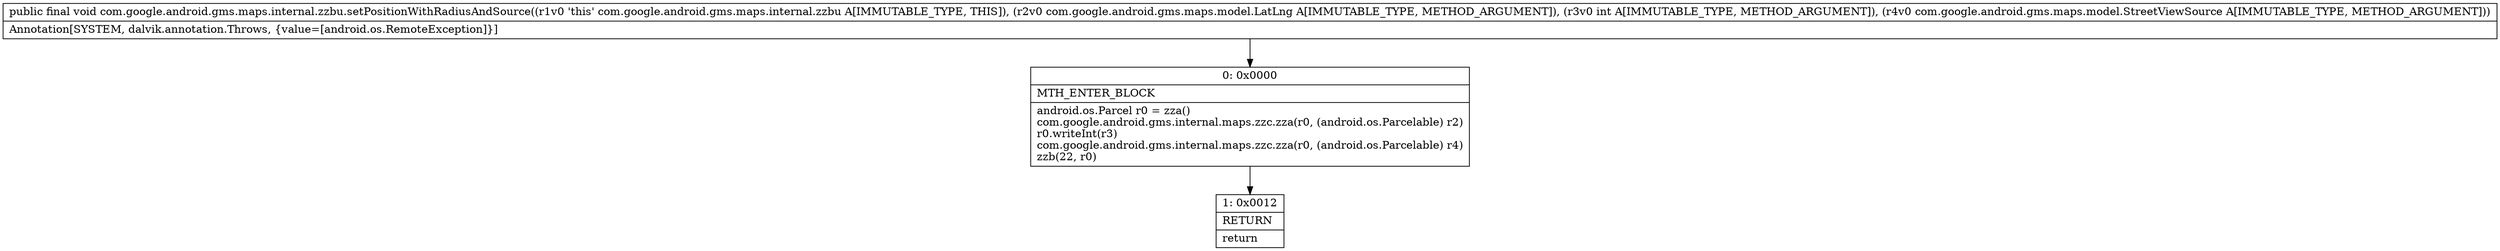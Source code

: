 digraph "CFG forcom.google.android.gms.maps.internal.zzbu.setPositionWithRadiusAndSource(Lcom\/google\/android\/gms\/maps\/model\/LatLng;ILcom\/google\/android\/gms\/maps\/model\/StreetViewSource;)V" {
Node_0 [shape=record,label="{0\:\ 0x0000|MTH_ENTER_BLOCK\l|android.os.Parcel r0 = zza()\lcom.google.android.gms.internal.maps.zzc.zza(r0, (android.os.Parcelable) r2)\lr0.writeInt(r3)\lcom.google.android.gms.internal.maps.zzc.zza(r0, (android.os.Parcelable) r4)\lzzb(22, r0)\l}"];
Node_1 [shape=record,label="{1\:\ 0x0012|RETURN\l|return\l}"];
MethodNode[shape=record,label="{public final void com.google.android.gms.maps.internal.zzbu.setPositionWithRadiusAndSource((r1v0 'this' com.google.android.gms.maps.internal.zzbu A[IMMUTABLE_TYPE, THIS]), (r2v0 com.google.android.gms.maps.model.LatLng A[IMMUTABLE_TYPE, METHOD_ARGUMENT]), (r3v0 int A[IMMUTABLE_TYPE, METHOD_ARGUMENT]), (r4v0 com.google.android.gms.maps.model.StreetViewSource A[IMMUTABLE_TYPE, METHOD_ARGUMENT]))  | Annotation[SYSTEM, dalvik.annotation.Throws, \{value=[android.os.RemoteException]\}]\l}"];
MethodNode -> Node_0;
Node_0 -> Node_1;
}

